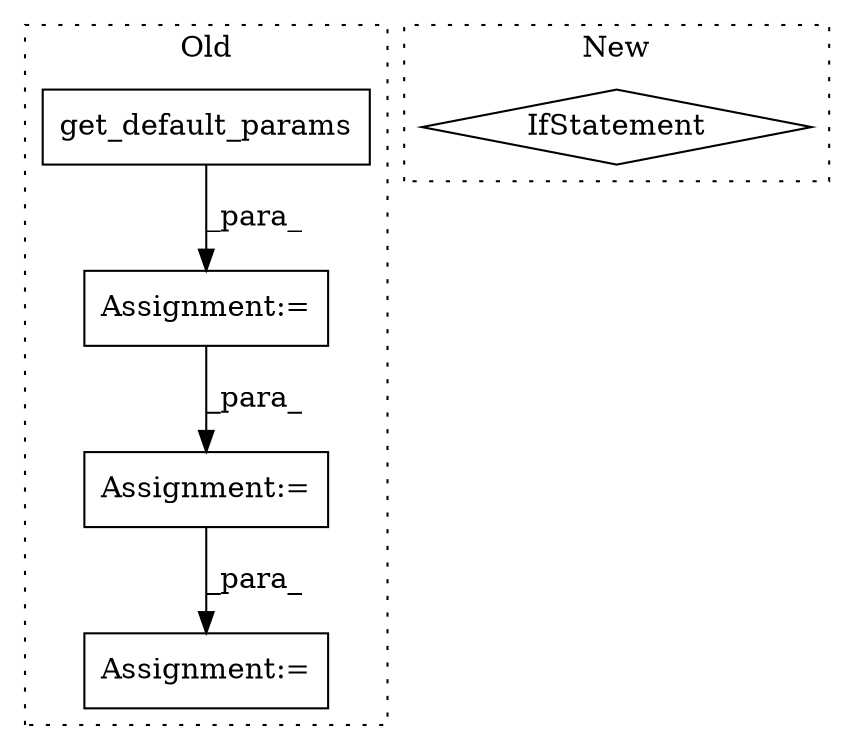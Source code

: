 digraph G {
subgraph cluster0 {
1 [label="get_default_params" a="32" s="6564,6638" l="19,1" shape="box"];
3 [label="Assignment:=" a="7" s="7092" l="1" shape="box"];
4 [label="Assignment:=" a="7" s="6914" l="1" shape="box"];
5 [label="Assignment:=" a="7" s="6563" l="1" shape="box"];
label = "Old";
style="dotted";
}
subgraph cluster1 {
2 [label="IfStatement" a="25" s="7979,7991" l="4,2" shape="diamond"];
label = "New";
style="dotted";
}
1 -> 5 [label="_para_"];
4 -> 3 [label="_para_"];
5 -> 4 [label="_para_"];
}